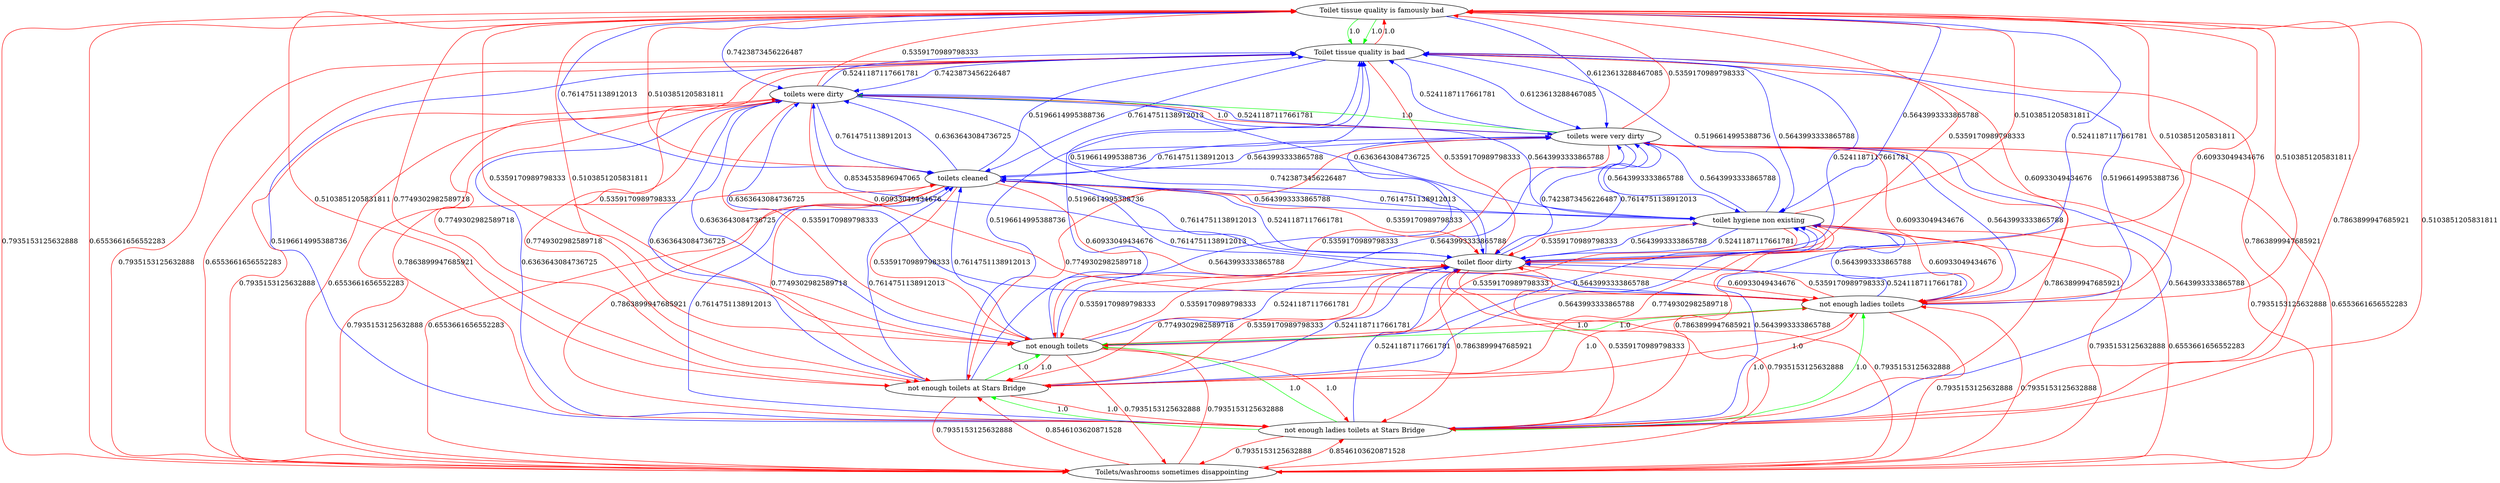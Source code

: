 digraph rawGraph {
"Toilet tissue quality is famously bad";"Toilet tissue quality is bad";"Toilets/washrooms sometimes disappointing";"not enough ladies toilets at Stars Bridge";"not enough toilets at Stars Bridge";"not enough toilets";"not enough ladies toilets";"toilet floor dirty";"toilet hygiene non existing";"toilets cleaned";"toilets were very dirty";"toilets were dirty";"Toilet tissue quality is famously bad" -> "Toilet tissue quality is bad" [label=1.0] [color=green]
"Toilet tissue quality is famously bad" -> "Toilet tissue quality is bad" [label=1.0] [color=green]
"Toilet tissue quality is bad" -> "Toilet tissue quality is famously bad" [label=1.0] [color=red]
"Toilet tissue quality is famously bad" -> "Toilets/washrooms sometimes disappointing" [label=0.7935153125632888] [color=red]
"Toilet tissue quality is bad" -> "Toilets/washrooms sometimes disappointing" [label=0.7935153125632888] [color=red]
"Toilets/washrooms sometimes disappointing" -> "Toilet tissue quality is famously bad" [label=0.6553661656552283] [color=red]
"Toilets/washrooms sometimes disappointing" -> "Toilet tissue quality is bad" [label=0.6553661656552283] [color=red]
"not enough ladies toilets at Stars Bridge" -> "not enough toilets at Stars Bridge" [label=1.0] [color=green]
"not enough toilets at Stars Bridge" -> "not enough toilets" [label=1.0] [color=green]
"not enough ladies toilets at Stars Bridge" -> "not enough ladies toilets" [label=1.0] [color=green]
"not enough ladies toilets" -> "not enough toilets" [label=1.0] [color=green]
"not enough ladies toilets at Stars Bridge" -> "not enough toilets" [label=1.0] [color=green]
"not enough toilets at Stars Bridge" -> "not enough ladies toilets at Stars Bridge" [label=1.0] [color=red]
"not enough toilets at Stars Bridge" -> "not enough ladies toilets" [label=1.0] [color=red]
"not enough toilets" -> "not enough ladies toilets at Stars Bridge" [label=1.0] [color=red]
"not enough toilets" -> "not enough toilets at Stars Bridge" [label=1.0] [color=red]
"not enough toilets" -> "not enough ladies toilets" [label=1.0] [color=red]
"not enough ladies toilets" -> "not enough ladies toilets at Stars Bridge" [label=1.0] [color=red]
"not enough ladies toilets" -> "not enough toilets at Stars Bridge" [label=1.0] [color=red]
"Toilet tissue quality is famously bad" -> "not enough ladies toilets at Stars Bridge" [label=0.7863899947685921] [color=red]
"Toilet tissue quality is famously bad" -> "not enough toilets at Stars Bridge" [label=0.7749302982589718] [color=red]
"Toilet tissue quality is famously bad" -> "not enough toilets" [label=0.5359170989798333] [color=red]
"Toilet tissue quality is famously bad" -> "not enough ladies toilets" [label=0.60933049434676] [color=red]
"Toilet tissue quality is bad" -> "not enough ladies toilets at Stars Bridge" [label=0.7863899947685921] [color=red]
"Toilet tissue quality is bad" -> "not enough toilets at Stars Bridge" [label=0.7749302982589718] [color=red]
"Toilet tissue quality is bad" -> "not enough toilets" [label=0.5359170989798333] [color=red]
"Toilet tissue quality is bad" -> "not enough ladies toilets" [label=0.60933049434676] [color=red]
"Toilets/washrooms sometimes disappointing" -> "not enough ladies toilets at Stars Bridge" [label=0.8546103620871528] [color=red]
"Toilets/washrooms sometimes disappointing" -> "not enough toilets at Stars Bridge" [label=0.8546103620871528] [color=red]
"Toilets/washrooms sometimes disappointing" -> "not enough toilets" [label=0.7935153125632888] [color=red]
"Toilets/washrooms sometimes disappointing" -> "not enough ladies toilets" [label=0.7935153125632888] [color=red]
"not enough ladies toilets at Stars Bridge" -> "Toilet tissue quality is famously bad" [label=0.5103851205831811] [color=red]
"not enough ladies toilets at Stars Bridge" -> "Toilet tissue quality is bad" [label=0.5196614995388736] [color=blue]
"not enough ladies toilets at Stars Bridge" -> "Toilets/washrooms sometimes disappointing" [label=0.7935153125632888] [color=red]
"not enough toilets at Stars Bridge" -> "Toilet tissue quality is famously bad" [label=0.5103851205831811] [color=red]
"not enough toilets at Stars Bridge" -> "Toilet tissue quality is bad" [label=0.5196614995388736] [color=blue]
"not enough toilets at Stars Bridge" -> "Toilets/washrooms sometimes disappointing" [label=0.7935153125632888] [color=red]
"not enough toilets" -> "Toilet tissue quality is famously bad" [label=0.5103851205831811] [color=red]
"not enough toilets" -> "Toilet tissue quality is bad" [label=0.5196614995388736] [color=blue]
"not enough toilets" -> "Toilets/washrooms sometimes disappointing" [label=0.7935153125632888] [color=red]
"not enough ladies toilets" -> "Toilet tissue quality is famously bad" [label=0.5103851205831811] [color=red]
"not enough ladies toilets" -> "Toilet tissue quality is bad" [label=0.5196614995388736] [color=blue]
"not enough ladies toilets" -> "Toilets/washrooms sometimes disappointing" [label=0.7935153125632888] [color=red]
"Toilet tissue quality is famously bad" -> "toilet floor dirty" [label=0.5359170989798333] [color=red]
"Toilet tissue quality is bad" -> "toilet floor dirty" [label=0.5359170989798333] [color=red]
"Toilets/washrooms sometimes disappointing" -> "toilet floor dirty" [label=0.7935153125632888] [color=red]
"not enough ladies toilets at Stars Bridge" -> "toilet floor dirty" [label=0.5359170989798333] [color=red]
"not enough toilets at Stars Bridge" -> "toilet floor dirty" [label=0.5359170989798333] [color=red]
"not enough toilets" -> "toilet floor dirty" [label=0.5359170989798333] [color=red]
"not enough ladies toilets" -> "toilet floor dirty" [label=0.5359170989798333] [color=red]
"toilet floor dirty" -> "Toilet tissue quality is famously bad" [label=0.5103851205831811] [color=red]
"toilet floor dirty" -> "Toilet tissue quality is bad" [label=0.5196614995388736] [color=blue]
"toilet floor dirty" -> "Toilets/washrooms sometimes disappointing" [label=0.7935153125632888] [color=red]
"toilet floor dirty" -> "not enough ladies toilets at Stars Bridge" [label=0.7863899947685921] [color=red]
"toilet floor dirty" -> "not enough toilets at Stars Bridge" [label=0.7749302982589718] [color=red]
"toilet floor dirty" -> "not enough toilets" [label=0.5359170989798333] [color=red]
"toilet floor dirty" -> "not enough ladies toilets" [label=0.60933049434676] [color=red]
"Toilet tissue quality is famously bad" -> "toilet hygiene non existing" [label=0.5643993333865788] [color=blue]
"Toilet tissue quality is bad" -> "toilet hygiene non existing" [label=0.5643993333865788] [color=blue]
"Toilets/washrooms sometimes disappointing" -> "toilet hygiene non existing" [label=0.6553661656552283] [color=red]
"not enough ladies toilets at Stars Bridge" -> "toilet hygiene non existing" [label=0.5643993333865788] [color=blue]
"not enough toilets at Stars Bridge" -> "toilet hygiene non existing" [label=0.5643993333865788] [color=blue]
"not enough toilets" -> "toilet hygiene non existing" [label=0.5643993333865788] [color=blue]
"not enough ladies toilets" -> "toilet hygiene non existing" [label=0.5643993333865788] [color=blue]
"toilet floor dirty" -> "toilet hygiene non existing" [label=0.5643993333865788] [color=blue]
"toilet hygiene non existing" -> "Toilet tissue quality is famously bad" [label=0.5103851205831811] [color=red]
"toilet hygiene non existing" -> "Toilet tissue quality is bad" [label=0.5196614995388736] [color=blue]
"toilet hygiene non existing" -> "Toilets/washrooms sometimes disappointing" [label=0.7935153125632888] [color=red]
"toilet hygiene non existing" -> "not enough ladies toilets at Stars Bridge" [label=0.7863899947685921] [color=red]
"toilet hygiene non existing" -> "not enough toilets at Stars Bridge" [label=0.7749302982589718] [color=red]
"toilet hygiene non existing" -> "not enough toilets" [label=0.5359170989798333] [color=red]
"toilet hygiene non existing" -> "not enough ladies toilets" [label=0.60933049434676] [color=red]
"toilet hygiene non existing" -> "toilet floor dirty" [label=0.5359170989798333] [color=red]
"Toilet tissue quality is famously bad" -> "toilets cleaned" [label=0.7614751138912013] [color=blue]
"Toilet tissue quality is bad" -> "toilets cleaned" [label=0.7614751138912013] [color=blue]
"Toilets/washrooms sometimes disappointing" -> "toilets cleaned" [label=0.6553661656552283] [color=red]
"not enough ladies toilets at Stars Bridge" -> "toilets cleaned" [label=0.7614751138912013] [color=blue]
"not enough toilets at Stars Bridge" -> "toilets cleaned" [label=0.7614751138912013] [color=blue]
"not enough toilets" -> "toilets cleaned" [label=0.7614751138912013] [color=blue]
"not enough ladies toilets" -> "toilets cleaned" [label=0.7614751138912013] [color=blue]
"toilet floor dirty" -> "toilets cleaned" [label=0.7614751138912013] [color=blue]
"toilet hygiene non existing" -> "toilets cleaned" [label=0.7614751138912013] [color=blue]
"toilets cleaned" -> "Toilet tissue quality is famously bad" [label=0.5103851205831811] [color=red]
"toilets cleaned" -> "Toilet tissue quality is bad" [label=0.5196614995388736] [color=blue]
"toilets cleaned" -> "Toilets/washrooms sometimes disappointing" [label=0.7935153125632888] [color=red]
"toilets cleaned" -> "not enough ladies toilets at Stars Bridge" [label=0.7863899947685921] [color=red]
"toilets cleaned" -> "not enough toilets at Stars Bridge" [label=0.7749302982589718] [color=red]
"toilets cleaned" -> "not enough toilets" [label=0.5359170989798333] [color=red]
"toilets cleaned" -> "not enough ladies toilets" [label=0.60933049434676] [color=red]
"toilets cleaned" -> "toilet floor dirty" [label=0.5359170989798333] [color=red]
"toilets cleaned" -> "toilet hygiene non existing" [label=0.5643993333865788] [color=blue]
"toilets were very dirty" -> "toilets were dirty" [label=1.0] [color=green]
"toilets were dirty" -> "toilets were very dirty" [label=1.0] [color=red]
"Toilet tissue quality is famously bad" -> "toilets were very dirty" [label=0.6123613288467085] [color=blue]
"Toilet tissue quality is famously bad" -> "toilets were dirty" [label=0.7423873456226487] [color=blue]
"Toilet tissue quality is bad" -> "toilets were very dirty" [label=0.6123613288467085] [color=blue]
"Toilet tissue quality is bad" -> "toilets were dirty" [label=0.7423873456226487] [color=blue]
"Toilets/washrooms sometimes disappointing" -> "toilets were very dirty" [label=0.6553661656552283] [color=red]
"Toilets/washrooms sometimes disappointing" -> "toilets were dirty" [label=0.6553661656552283] [color=red]
"not enough ladies toilets at Stars Bridge" -> "toilets were very dirty" [label=0.5643993333865788] [color=blue]
"not enough ladies toilets at Stars Bridge" -> "toilets were dirty" [label=0.6363643084736725] [color=blue]
"not enough toilets at Stars Bridge" -> "toilets were very dirty" [label=0.5643993333865788] [color=blue]
"not enough toilets at Stars Bridge" -> "toilets were dirty" [label=0.6363643084736725] [color=blue]
"not enough toilets" -> "toilets were very dirty" [label=0.5643993333865788] [color=blue]
"not enough toilets" -> "toilets were dirty" [label=0.6363643084736725] [color=blue]
"not enough ladies toilets" -> "toilets were very dirty" [label=0.5643993333865788] [color=blue]
"not enough ladies toilets" -> "toilets were dirty" [label=0.6363643084736725] [color=blue]
"toilet floor dirty" -> "toilets were very dirty" [label=0.7614751138912013] [color=blue]
"toilet floor dirty" -> "toilets were dirty" [label=0.8534535896947065] [color=blue]
"toilet hygiene non existing" -> "toilets were very dirty" [label=0.5643993333865788] [color=blue]
"toilet hygiene non existing" -> "toilets were dirty" [label=0.6363643084736725] [color=blue]
"toilets cleaned" -> "toilets were very dirty" [label=0.5643993333865788] [color=blue]
"toilets cleaned" -> "toilets were dirty" [label=0.6363643084736725] [color=blue]
"toilets were very dirty" -> "Toilet tissue quality is famously bad" [label=0.5359170989798333] [color=red]
"toilets were very dirty" -> "Toilet tissue quality is bad" [label=0.5241187117661781] [color=blue]
"toilets were very dirty" -> "Toilets/washrooms sometimes disappointing" [label=0.7935153125632888] [color=red]
"toilets were very dirty" -> "not enough ladies toilets at Stars Bridge" [label=0.7863899947685921] [color=red]
"toilets were very dirty" -> "not enough toilets at Stars Bridge" [label=0.7749302982589718] [color=red]
"toilets were very dirty" -> "not enough toilets" [label=0.5359170989798333] [color=red]
"toilets were very dirty" -> "not enough ladies toilets" [label=0.60933049434676] [color=red]
"toilets were very dirty" -> "toilet floor dirty" [label=0.7423873456226487] [color=blue]
"toilets were very dirty" -> "toilet hygiene non existing" [label=0.5643993333865788] [color=blue]
"toilets were very dirty" -> "toilets cleaned" [label=0.7614751138912013] [color=blue]
"toilets were dirty" -> "Toilet tissue quality is famously bad" [label=0.5359170989798333] [color=red]
"toilets were dirty" -> "Toilet tissue quality is bad" [label=0.5241187117661781] [color=blue]
"toilets were dirty" -> "Toilets/washrooms sometimes disappointing" [label=0.7935153125632888] [color=red]
"toilets were dirty" -> "not enough ladies toilets at Stars Bridge" [label=0.7863899947685921] [color=red]
"toilets were dirty" -> "not enough toilets at Stars Bridge" [label=0.7749302982589718] [color=red]
"toilets were dirty" -> "not enough toilets" [label=0.5359170989798333] [color=red]
"toilets were dirty" -> "not enough ladies toilets" [label=0.60933049434676] [color=red]
"toilets were dirty" -> "toilet floor dirty" [label=0.7423873456226487] [color=blue]
"toilets were dirty" -> "toilet hygiene non existing" [label=0.5643993333865788] [color=blue]
"toilets were dirty" -> "toilets cleaned" [label=0.7614751138912013] [color=blue]
"Toilet tissue quality is famously bad" -> "toilet floor dirty" [label=0.5241187117661781] [color=blue]
"Toilet tissue quality is bad" -> "toilet floor dirty" [label=0.5241187117661781] [color=blue]
"not enough ladies toilets at Stars Bridge" -> "toilet floor dirty" [label=0.5241187117661781] [color=blue]
"not enough toilets at Stars Bridge" -> "toilet floor dirty" [label=0.5241187117661781] [color=blue]
"not enough toilets" -> "toilet floor dirty" [label=0.5241187117661781] [color=blue]
"not enough ladies toilets" -> "toilet floor dirty" [label=0.5241187117661781] [color=blue]
"toilet hygiene non existing" -> "toilet floor dirty" [label=0.5241187117661781] [color=blue]
"toilets cleaned" -> "toilet floor dirty" [label=0.5241187117661781] [color=blue]
"toilets were dirty" -> "toilets were very dirty" [label=0.5241187117661781] [color=blue]
}